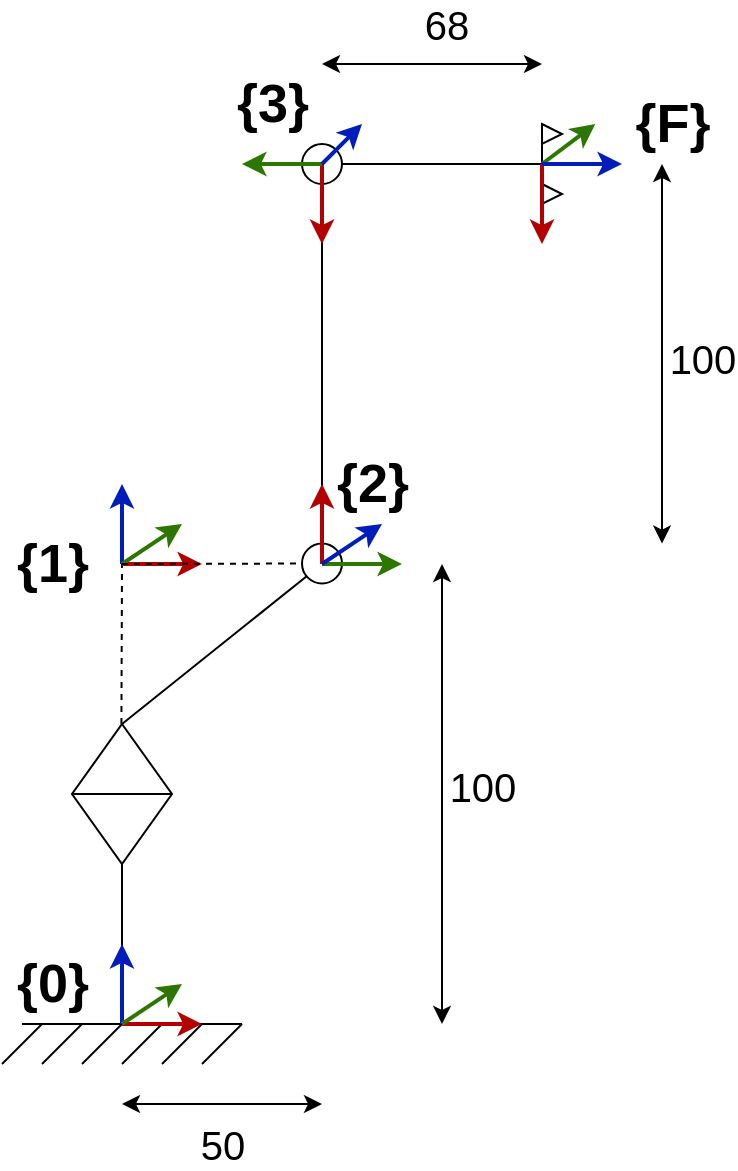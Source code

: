 <mxfile version="12.6.5" type="device"><diagram id="cdwmM5C_8HjT7DQN5PGL" name="Page-1"><mxGraphModel dx="1117" dy="1816" grid="1" gridSize="10" guides="1" tooltips="1" connect="1" arrows="1" fold="1" page="1" pageScale="1" pageWidth="827" pageHeight="1169" math="0" shadow="0"><root><mxCell id="0"/><mxCell id="1" parent="0"/><mxCell id="NGFESPU1NIgcYoQfRZ-V-2" value="" style="endArrow=none;html=1;" edge="1" parent="1"><mxGeometry width="50" height="50" relative="1" as="geometry"><mxPoint x="140" y="260" as="sourcePoint"/><mxPoint x="160" y="240" as="targetPoint"/></mxGeometry></mxCell><mxCell id="NGFESPU1NIgcYoQfRZ-V-5" value="" style="endArrow=none;html=1;" edge="1" parent="1"><mxGeometry width="50" height="50" relative="1" as="geometry"><mxPoint x="120" y="260" as="sourcePoint"/><mxPoint x="140" y="240" as="targetPoint"/></mxGeometry></mxCell><mxCell id="NGFESPU1NIgcYoQfRZ-V-6" value="" style="endArrow=none;html=1;" edge="1" parent="1"><mxGeometry width="50" height="50" relative="1" as="geometry"><mxPoint x="130" y="240" as="sourcePoint"/><mxPoint x="240" y="240" as="targetPoint"/></mxGeometry></mxCell><mxCell id="NGFESPU1NIgcYoQfRZ-V-7" value="" style="endArrow=none;html=1;" edge="1" parent="1"><mxGeometry width="50" height="50" relative="1" as="geometry"><mxPoint x="160" y="260" as="sourcePoint"/><mxPoint x="180" y="240" as="targetPoint"/></mxGeometry></mxCell><mxCell id="NGFESPU1NIgcYoQfRZ-V-8" value="" style="endArrow=none;html=1;" edge="1" parent="1"><mxGeometry width="50" height="50" relative="1" as="geometry"><mxPoint x="180" y="260" as="sourcePoint"/><mxPoint x="200" y="240" as="targetPoint"/></mxGeometry></mxCell><mxCell id="NGFESPU1NIgcYoQfRZ-V-9" value="" style="endArrow=none;html=1;" edge="1" parent="1"><mxGeometry width="50" height="50" relative="1" as="geometry"><mxPoint x="200" y="260" as="sourcePoint"/><mxPoint x="220" y="240" as="targetPoint"/></mxGeometry></mxCell><mxCell id="NGFESPU1NIgcYoQfRZ-V-10" value="" style="endArrow=none;html=1;" edge="1" parent="1"><mxGeometry width="50" height="50" relative="1" as="geometry"><mxPoint x="220" y="260" as="sourcePoint"/><mxPoint x="240" y="240" as="targetPoint"/></mxGeometry></mxCell><mxCell id="NGFESPU1NIgcYoQfRZ-V-11" value="" style="endArrow=none;html=1;" edge="1" parent="1"><mxGeometry width="50" height="50" relative="1" as="geometry"><mxPoint x="180" y="240" as="sourcePoint"/><mxPoint x="180" y="160" as="targetPoint"/></mxGeometry></mxCell><mxCell id="NGFESPU1NIgcYoQfRZ-V-12" value="" style="strokeWidth=1;html=1;shape=mxgraph.flowchart.decision;whiteSpace=wrap;" vertex="1" parent="1"><mxGeometry x="155" y="90" width="50" height="70" as="geometry"/></mxCell><mxCell id="NGFESPU1NIgcYoQfRZ-V-13" value="" style="endArrow=none;html=1;exitX=0;exitY=0.5;exitDx=0;exitDy=0;exitPerimeter=0;entryX=1;entryY=0.5;entryDx=0;entryDy=0;entryPerimeter=0;" edge="1" parent="1" source="NGFESPU1NIgcYoQfRZ-V-12" target="NGFESPU1NIgcYoQfRZ-V-12"><mxGeometry width="50" height="50" relative="1" as="geometry"><mxPoint x="220" y="160" as="sourcePoint"/><mxPoint x="270" y="110" as="targetPoint"/></mxGeometry></mxCell><mxCell id="NGFESPU1NIgcYoQfRZ-V-14" value="" style="endArrow=none;dashed=1;html=1;" edge="1" parent="1"><mxGeometry width="50" height="50" relative="1" as="geometry"><mxPoint x="179.71" y="90" as="sourcePoint"/><mxPoint x="180" y="10" as="targetPoint"/></mxGeometry></mxCell><mxCell id="NGFESPU1NIgcYoQfRZ-V-15" value="" style="endArrow=none;dashed=1;html=1;" edge="1" parent="1"><mxGeometry width="50" height="50" relative="1" as="geometry"><mxPoint x="180" y="10" as="sourcePoint"/><mxPoint x="220" y="10" as="targetPoint"/><Array as="points"><mxPoint x="200" y="10"/></Array></mxGeometry></mxCell><mxCell id="NGFESPU1NIgcYoQfRZ-V-16" value="" style="endArrow=none;html=1;exitX=0.5;exitY=0;exitDx=0;exitDy=0;exitPerimeter=0;" edge="1" parent="1" source="NGFESPU1NIgcYoQfRZ-V-12"><mxGeometry width="50" height="50" relative="1" as="geometry"><mxPoint x="210" y="70" as="sourcePoint"/><mxPoint x="280" y="10" as="targetPoint"/></mxGeometry></mxCell><mxCell id="NGFESPU1NIgcYoQfRZ-V-17" value="" style="ellipse;whiteSpace=wrap;html=1;aspect=fixed;strokeWidth=1;" vertex="1" parent="1"><mxGeometry x="270" y="-0.24" width="20" height="20" as="geometry"/></mxCell><mxCell id="NGFESPU1NIgcYoQfRZ-V-18" value="" style="endArrow=none;html=1;exitX=0.5;exitY=0;exitDx=0;exitDy=0;entryX=0.5;entryY=1;entryDx=0;entryDy=0;" edge="1" parent="1" source="NGFESPU1NIgcYoQfRZ-V-17" target="NGFESPU1NIgcYoQfRZ-V-20"><mxGeometry width="50" height="50" relative="1" as="geometry"><mxPoint x="260" y="50" as="sourcePoint"/><mxPoint x="220" y="-130" as="targetPoint"/></mxGeometry></mxCell><mxCell id="NGFESPU1NIgcYoQfRZ-V-20" value="" style="ellipse;whiteSpace=wrap;html=1;aspect=fixed;strokeWidth=1;" vertex="1" parent="1"><mxGeometry x="270" y="-200" width="20" height="20" as="geometry"/></mxCell><mxCell id="NGFESPU1NIgcYoQfRZ-V-21" value="" style="endArrow=none;html=1;exitX=1;exitY=0.5;exitDx=0;exitDy=0;" edge="1" parent="1" source="NGFESPU1NIgcYoQfRZ-V-20"><mxGeometry width="50" height="50" relative="1" as="geometry"><mxPoint x="250" y="-160" as="sourcePoint"/><mxPoint x="390" y="-190" as="targetPoint"/></mxGeometry></mxCell><mxCell id="NGFESPU1NIgcYoQfRZ-V-22" value="" style="endArrow=none;html=1;" edge="1" parent="1"><mxGeometry width="50" height="50" relative="1" as="geometry"><mxPoint x="390" y="-170" as="sourcePoint"/><mxPoint x="390" y="-210" as="targetPoint"/></mxGeometry></mxCell><mxCell id="NGFESPU1NIgcYoQfRZ-V-23" value="" style="triangle;whiteSpace=wrap;html=1;strokeWidth=1;" vertex="1" parent="1"><mxGeometry x="390" y="-210" width="10" height="10" as="geometry"/></mxCell><mxCell id="NGFESPU1NIgcYoQfRZ-V-24" value="" style="triangle;whiteSpace=wrap;html=1;strokeWidth=1;" vertex="1" parent="1"><mxGeometry x="390" y="-180" width="10" height="10" as="geometry"/></mxCell><mxCell id="NGFESPU1NIgcYoQfRZ-V-28" value="" style="endArrow=classic;html=1;fillColor=#0050ef;strokeColor=#001DBC;strokeWidth=2;" edge="1" parent="1"><mxGeometry width="50" height="50" relative="1" as="geometry"><mxPoint x="180" y="240" as="sourcePoint"/><mxPoint x="180" y="200" as="targetPoint"/></mxGeometry></mxCell><mxCell id="NGFESPU1NIgcYoQfRZ-V-29" value="" style="endArrow=classic;html=1;fillColor=#e51400;strokeColor=#B20000;strokeWidth=2;" edge="1" parent="1"><mxGeometry width="50" height="50" relative="1" as="geometry"><mxPoint x="180" y="240" as="sourcePoint"/><mxPoint x="220" y="240" as="targetPoint"/></mxGeometry></mxCell><mxCell id="NGFESPU1NIgcYoQfRZ-V-30" value="" style="endArrow=classic;html=1;fillColor=#60a917;strokeColor=#2D7600;strokeWidth=2;" edge="1" parent="1"><mxGeometry width="50" height="50" relative="1" as="geometry"><mxPoint x="180" y="240" as="sourcePoint"/><mxPoint x="210" y="220" as="targetPoint"/></mxGeometry></mxCell><mxCell id="NGFESPU1NIgcYoQfRZ-V-34" value="" style="endArrow=classic;html=1;fillColor=#0050ef;strokeColor=#001DBC;strokeWidth=2;" edge="1" parent="1"><mxGeometry width="50" height="50" relative="1" as="geometry"><mxPoint x="180" y="10" as="sourcePoint"/><mxPoint x="180" y="-30.0" as="targetPoint"/></mxGeometry></mxCell><mxCell id="NGFESPU1NIgcYoQfRZ-V-35" value="" style="endArrow=classic;html=1;fillColor=#e51400;strokeColor=#B20000;strokeWidth=2;" edge="1" parent="1"><mxGeometry width="50" height="50" relative="1" as="geometry"><mxPoint x="180" y="10" as="sourcePoint"/><mxPoint x="220" y="10" as="targetPoint"/></mxGeometry></mxCell><mxCell id="NGFESPU1NIgcYoQfRZ-V-36" value="" style="endArrow=classic;html=1;fillColor=#60a917;strokeColor=#2D7600;strokeWidth=2;" edge="1" parent="1"><mxGeometry width="50" height="50" relative="1" as="geometry"><mxPoint x="180" y="10" as="sourcePoint"/><mxPoint x="210" y="-10.0" as="targetPoint"/></mxGeometry></mxCell><mxCell id="NGFESPU1NIgcYoQfRZ-V-37" value="" style="endArrow=none;dashed=1;html=1;strokeWidth=1;entryX=0;entryY=0.5;entryDx=0;entryDy=0;" edge="1" parent="1" target="NGFESPU1NIgcYoQfRZ-V-17"><mxGeometry width="50" height="50" relative="1" as="geometry"><mxPoint x="180" y="10" as="sourcePoint"/><mxPoint x="140" as="targetPoint"/></mxGeometry></mxCell><mxCell id="NGFESPU1NIgcYoQfRZ-V-38" value="" style="endArrow=none;dashed=1;html=1;" edge="1" parent="1"><mxGeometry width="50" height="50" relative="1" as="geometry"><mxPoint x="280" y="10" as="sourcePoint"/><mxPoint x="320" y="10" as="targetPoint"/><Array as="points"><mxPoint x="300" y="10"/></Array></mxGeometry></mxCell><mxCell id="NGFESPU1NIgcYoQfRZ-V-39" value="" style="endArrow=classic;html=1;fillColor=#e51400;strokeColor=#B20000;strokeWidth=2;" edge="1" parent="1"><mxGeometry width="50" height="50" relative="1" as="geometry"><mxPoint x="280" y="10" as="sourcePoint"/><mxPoint x="280" y="-30" as="targetPoint"/></mxGeometry></mxCell><mxCell id="NGFESPU1NIgcYoQfRZ-V-40" value="" style="endArrow=classic;html=1;fillColor=#60a917;strokeColor=#2D7600;strokeWidth=2;" edge="1" parent="1"><mxGeometry width="50" height="50" relative="1" as="geometry"><mxPoint x="280" y="10" as="sourcePoint"/><mxPoint x="320" y="10" as="targetPoint"/></mxGeometry></mxCell><mxCell id="NGFESPU1NIgcYoQfRZ-V-41" value="" style="endArrow=classic;html=1;fillColor=#0050ef;strokeColor=#001DBC;strokeWidth=2;" edge="1" parent="1"><mxGeometry width="50" height="50" relative="1" as="geometry"><mxPoint x="280" y="10" as="sourcePoint"/><mxPoint x="310" y="-10" as="targetPoint"/></mxGeometry></mxCell><mxCell id="NGFESPU1NIgcYoQfRZ-V-50" value="" style="group;direction=west;rotation=-180;" vertex="1" connectable="0" parent="1"><mxGeometry x="240" y="-190" width="60" height="40" as="geometry"/></mxCell><mxCell id="NGFESPU1NIgcYoQfRZ-V-51" value="" style="group" vertex="1" connectable="0" parent="NGFESPU1NIgcYoQfRZ-V-50"><mxGeometry y="-20" width="60" height="60" as="geometry"/></mxCell><mxCell id="NGFESPU1NIgcYoQfRZ-V-42" value="" style="endArrow=none;dashed=1;html=1;" edge="1" parent="NGFESPU1NIgcYoQfRZ-V-51"><mxGeometry width="50" height="50" relative="1" as="geometry"><mxPoint x="40" y="20" as="sourcePoint"/><mxPoint y="20" as="targetPoint"/><Array as="points"><mxPoint x="20" y="20"/></Array></mxGeometry></mxCell><mxCell id="NGFESPU1NIgcYoQfRZ-V-43" value="" style="endArrow=classic;html=1;fillColor=#e51400;strokeColor=#B20000;strokeWidth=2;" edge="1" parent="NGFESPU1NIgcYoQfRZ-V-51"><mxGeometry width="50" height="50" relative="1" as="geometry"><mxPoint x="40" y="20" as="sourcePoint"/><mxPoint x="40" y="60" as="targetPoint"/></mxGeometry></mxCell><mxCell id="NGFESPU1NIgcYoQfRZ-V-44" value="" style="endArrow=classic;html=1;fillColor=#60a917;strokeColor=#2D7600;strokeWidth=2;" edge="1" parent="NGFESPU1NIgcYoQfRZ-V-51"><mxGeometry width="50" height="50" relative="1" as="geometry"><mxPoint x="40" y="20" as="sourcePoint"/><mxPoint y="20" as="targetPoint"/></mxGeometry></mxCell><mxCell id="NGFESPU1NIgcYoQfRZ-V-45" value="" style="endArrow=classic;html=1;fillColor=#0050ef;strokeColor=#001DBC;strokeWidth=2;" edge="1" parent="NGFESPU1NIgcYoQfRZ-V-51"><mxGeometry width="50" height="50" relative="1" as="geometry"><mxPoint x="40" y="20" as="sourcePoint"/><mxPoint x="60" as="targetPoint"/></mxGeometry></mxCell><mxCell id="NGFESPU1NIgcYoQfRZ-V-55" value="" style="endArrow=classic;html=1;fillColor=#e51400;strokeColor=#B20000;strokeWidth=2;" edge="1" parent="1"><mxGeometry width="50" height="50" relative="1" as="geometry"><mxPoint x="390.0" y="-190" as="sourcePoint"/><mxPoint x="390.0" y="-150" as="targetPoint"/></mxGeometry></mxCell><mxCell id="NGFESPU1NIgcYoQfRZ-V-56" value="" style="endArrow=classic;html=1;fillColor=#60a917;strokeColor=#2D7600;strokeWidth=2;" edge="1" parent="1"><mxGeometry width="50" height="50" relative="1" as="geometry"><mxPoint x="390.0" y="-190" as="sourcePoint"/><mxPoint x="416.67" y="-210" as="targetPoint"/></mxGeometry></mxCell><mxCell id="NGFESPU1NIgcYoQfRZ-V-57" value="" style="endArrow=classic;html=1;fillColor=#0050ef;strokeColor=#001DBC;strokeWidth=2;" edge="1" parent="1"><mxGeometry width="50" height="50" relative="1" as="geometry"><mxPoint x="390.0" y="-190" as="sourcePoint"/><mxPoint x="430.0" y="-190" as="targetPoint"/></mxGeometry></mxCell><mxCell id="NGFESPU1NIgcYoQfRZ-V-59" value="&lt;b&gt;&lt;font style=&quot;font-size: 27px&quot;&gt;{0}&lt;/font&gt;&lt;/b&gt;" style="text;html=1;align=center;verticalAlign=middle;resizable=0;points=[];autosize=1;" vertex="1" parent="1"><mxGeometry x="120" y="210" width="50" height="20" as="geometry"/></mxCell><mxCell id="NGFESPU1NIgcYoQfRZ-V-60" value="&lt;b&gt;&lt;font style=&quot;font-size: 27px&quot;&gt;{1}&lt;/font&gt;&lt;/b&gt;" style="text;html=1;align=center;verticalAlign=middle;resizable=0;points=[];autosize=1;" vertex="1" parent="1"><mxGeometry x="120" y="-0.24" width="50" height="20" as="geometry"/></mxCell><mxCell id="NGFESPU1NIgcYoQfRZ-V-61" value="&lt;b&gt;&lt;font style=&quot;font-size: 27px&quot;&gt;{2}&lt;/font&gt;&lt;/b&gt;" style="text;html=1;align=center;verticalAlign=middle;resizable=0;points=[];autosize=1;" vertex="1" parent="1"><mxGeometry x="280" y="-40.0" width="50" height="20" as="geometry"/></mxCell><mxCell id="NGFESPU1NIgcYoQfRZ-V-62" value="&lt;b&gt;&lt;font style=&quot;font-size: 27px&quot;&gt;{3}&lt;/font&gt;&lt;/b&gt;" style="text;html=1;align=center;verticalAlign=middle;resizable=0;points=[];autosize=1;" vertex="1" parent="1"><mxGeometry x="230" y="-230" width="50" height="20" as="geometry"/></mxCell><mxCell id="NGFESPU1NIgcYoQfRZ-V-63" value="&lt;b&gt;&lt;font style=&quot;font-size: 27px&quot;&gt;{F}&lt;/font&gt;&lt;/b&gt;" style="text;html=1;align=center;verticalAlign=middle;resizable=0;points=[];autosize=1;" vertex="1" parent="1"><mxGeometry x="430" y="-220" width="50" height="20" as="geometry"/></mxCell><mxCell id="NGFESPU1NIgcYoQfRZ-V-67" value="" style="endArrow=classic;startArrow=classic;html=1;strokeWidth=1;" edge="1" parent="1"><mxGeometry width="50" height="50" relative="1" as="geometry"><mxPoint x="180" y="280" as="sourcePoint"/><mxPoint x="280" y="280" as="targetPoint"/></mxGeometry></mxCell><mxCell id="NGFESPU1NIgcYoQfRZ-V-71" value="&lt;font style=&quot;font-size: 20px&quot;&gt;50&lt;/font&gt;" style="text;html=1;align=center;verticalAlign=middle;resizable=0;points=[];labelBackgroundColor=#ffffff;" vertex="1" connectable="0" parent="NGFESPU1NIgcYoQfRZ-V-67"><mxGeometry x="0.412" y="-2" relative="1" as="geometry"><mxPoint x="-20.59" y="18" as="offset"/></mxGeometry></mxCell><mxCell id="NGFESPU1NIgcYoQfRZ-V-68" value="" style="endArrow=classic;startArrow=classic;html=1;strokeWidth=1;" edge="1" parent="1"><mxGeometry width="50" height="50" relative="1" as="geometry"><mxPoint x="340" y="240" as="sourcePoint"/><mxPoint x="340" y="10" as="targetPoint"/></mxGeometry></mxCell><mxCell id="NGFESPU1NIgcYoQfRZ-V-72" value="&lt;font style=&quot;font-size: 20px&quot;&gt;100&lt;/font&gt;" style="text;html=1;align=center;verticalAlign=middle;resizable=0;points=[];labelBackgroundColor=#ffffff;" vertex="1" connectable="0" parent="NGFESPU1NIgcYoQfRZ-V-68"><mxGeometry x="0.327" y="-1" relative="1" as="geometry"><mxPoint x="19" y="32.94" as="offset"/></mxGeometry></mxCell><mxCell id="NGFESPU1NIgcYoQfRZ-V-70" value="" style="endArrow=classic;startArrow=classic;html=1;strokeWidth=1;" edge="1" parent="1"><mxGeometry width="50" height="50" relative="1" as="geometry"><mxPoint x="280" y="-240" as="sourcePoint"/><mxPoint x="390" y="-240" as="targetPoint"/></mxGeometry></mxCell><mxCell id="NGFESPU1NIgcYoQfRZ-V-75" value="&lt;font style=&quot;font-size: 20px&quot;&gt;68&lt;/font&gt;" style="text;html=1;align=center;verticalAlign=middle;resizable=0;points=[];labelBackgroundColor=#ffffff;" vertex="1" connectable="0" parent="NGFESPU1NIgcYoQfRZ-V-70"><mxGeometry x="-0.279" y="-3" relative="1" as="geometry"><mxPoint x="22.35" y="-23" as="offset"/></mxGeometry></mxCell><mxCell id="NGFESPU1NIgcYoQfRZ-V-73" value="" style="endArrow=classic;startArrow=classic;html=1;strokeWidth=1;" edge="1" parent="1"><mxGeometry width="50" height="50" relative="1" as="geometry"><mxPoint x="450" y="-0.24" as="sourcePoint"/><mxPoint x="450" y="-190" as="targetPoint"/></mxGeometry></mxCell><mxCell id="NGFESPU1NIgcYoQfRZ-V-74" value="&lt;font style=&quot;font-size: 20px&quot;&gt;100&lt;/font&gt;" style="text;html=1;align=center;verticalAlign=middle;resizable=0;points=[];labelBackgroundColor=#ffffff;" vertex="1" connectable="0" parent="NGFESPU1NIgcYoQfRZ-V-73"><mxGeometry x="0.327" y="-1" relative="1" as="geometry"><mxPoint x="19" y="32.94" as="offset"/></mxGeometry></mxCell></root></mxGraphModel></diagram></mxfile>